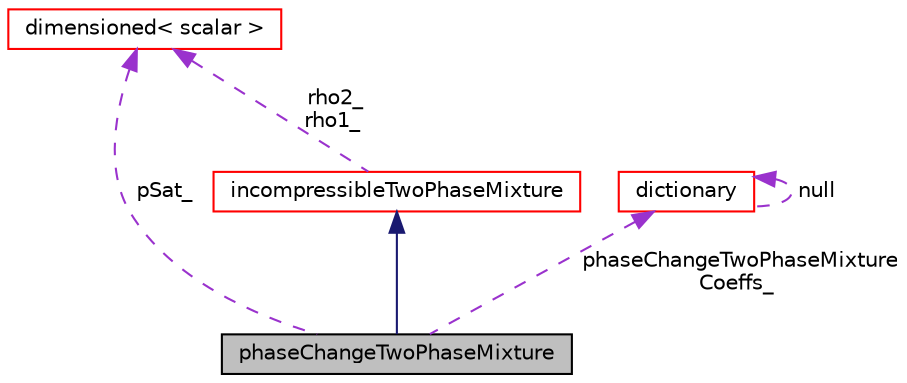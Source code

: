 digraph "phaseChangeTwoPhaseMixture"
{
  bgcolor="transparent";
  edge [fontname="Helvetica",fontsize="10",labelfontname="Helvetica",labelfontsize="10"];
  node [fontname="Helvetica",fontsize="10",shape=record];
  Node15 [label="phaseChangeTwoPhaseMixture",height=0.2,width=0.4,color="black", fillcolor="grey75", style="filled", fontcolor="black"];
  Node16 -> Node15 [dir="back",color="midnightblue",fontsize="10",style="solid",fontname="Helvetica"];
  Node16 [label="incompressibleTwoPhaseMixture",height=0.2,width=0.4,color="red",URL="$a31841.html",tooltip="A two-phase incompressible transportModel. "];
  Node46 -> Node16 [dir="back",color="darkorchid3",fontsize="10",style="dashed",label=" rho2_\nrho1_" ,fontname="Helvetica"];
  Node46 [label="dimensioned\< scalar \>",height=0.2,width=0.4,color="red",URL="$a27473.html"];
  Node25 -> Node15 [dir="back",color="darkorchid3",fontsize="10",style="dashed",label=" phaseChangeTwoPhaseMixture\lCoeffs_" ,fontname="Helvetica"];
  Node25 [label="dictionary",height=0.2,width=0.4,color="red",URL="$a27129.html",tooltip="A list of keyword definitions, which are a keyword followed by any number of values (e..."];
  Node25 -> Node25 [dir="back",color="darkorchid3",fontsize="10",style="dashed",label=" null" ,fontname="Helvetica"];
  Node46 -> Node15 [dir="back",color="darkorchid3",fontsize="10",style="dashed",label=" pSat_" ,fontname="Helvetica"];
}
